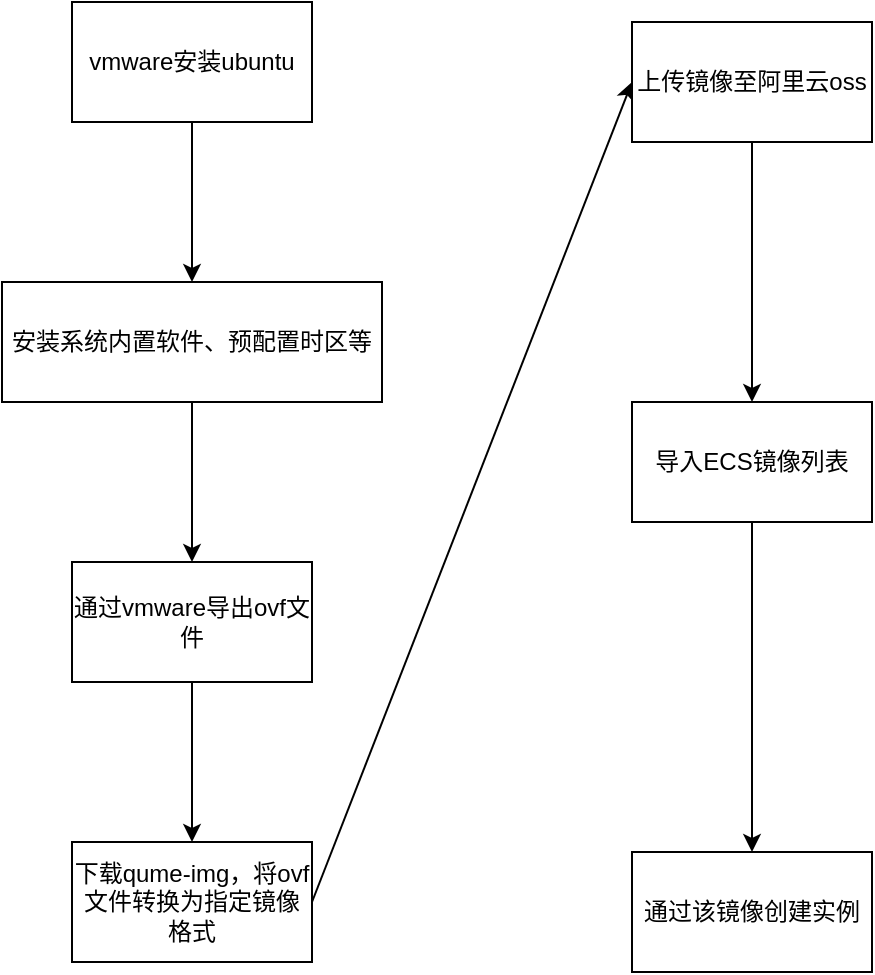 <mxfile>
    <diagram id="jVqZX-fACafFLlvB1s7Z" name="第 1 页">
        <mxGraphModel dx="1720" dy="1139" grid="1" gridSize="10" guides="1" tooltips="1" connect="1" arrows="1" fold="1" page="1" pageScale="1" pageWidth="827" pageHeight="1169" math="0" shadow="0">
            <root>
                <mxCell id="0"/>
                <mxCell id="1" parent="0"/>
                <mxCell id="4" value="" style="edgeStyle=none;html=1;" parent="1" source="2" target="3" edge="1">
                    <mxGeometry relative="1" as="geometry"/>
                </mxCell>
                <mxCell id="2" value="vmware安装ubuntu" style="rounded=0;whiteSpace=wrap;html=1;" parent="1" vertex="1">
                    <mxGeometry x="110" y="100" width="120" height="60" as="geometry"/>
                </mxCell>
                <mxCell id="6" value="" style="edgeStyle=none;html=1;" parent="1" source="3" target="5" edge="1">
                    <mxGeometry relative="1" as="geometry"/>
                </mxCell>
                <mxCell id="3" value="安装系统内置软件、预配置时区等" style="rounded=0;whiteSpace=wrap;html=1;" parent="1" vertex="1">
                    <mxGeometry x="75" y="240" width="190" height="60" as="geometry"/>
                </mxCell>
                <mxCell id="8" value="" style="edgeStyle=none;html=1;" parent="1" source="5" target="7" edge="1">
                    <mxGeometry relative="1" as="geometry"/>
                </mxCell>
                <mxCell id="5" value="通过vmware导出ovf文件" style="whiteSpace=wrap;html=1;rounded=0;" parent="1" vertex="1">
                    <mxGeometry x="110" y="380" width="120" height="60" as="geometry"/>
                </mxCell>
                <mxCell id="10" style="edgeStyle=none;html=1;exitX=1;exitY=0.5;exitDx=0;exitDy=0;entryX=0;entryY=0.5;entryDx=0;entryDy=0;" parent="1" source="7" target="9" edge="1">
                    <mxGeometry relative="1" as="geometry"/>
                </mxCell>
                <mxCell id="7" value="下载qume-img，将ovf文件转换为指定镜像格式" style="whiteSpace=wrap;html=1;rounded=0;" parent="1" vertex="1">
                    <mxGeometry x="110" y="520" width="120" height="60" as="geometry"/>
                </mxCell>
                <mxCell id="12" value="" style="edgeStyle=none;html=1;" parent="1" source="9" target="11" edge="1">
                    <mxGeometry relative="1" as="geometry"/>
                </mxCell>
                <mxCell id="9" value="上传镜像至阿里云oss" style="whiteSpace=wrap;html=1;" parent="1" vertex="1">
                    <mxGeometry x="390" y="110" width="120" height="60" as="geometry"/>
                </mxCell>
                <mxCell id="14" value="" style="edgeStyle=none;html=1;" parent="1" source="11" target="13" edge="1">
                    <mxGeometry relative="1" as="geometry"/>
                </mxCell>
                <mxCell id="11" value="导入ECS镜像列表" style="whiteSpace=wrap;html=1;" parent="1" vertex="1">
                    <mxGeometry x="390" y="300" width="120" height="60" as="geometry"/>
                </mxCell>
                <mxCell id="13" value="通过该镜像创建实例" style="whiteSpace=wrap;html=1;" parent="1" vertex="1">
                    <mxGeometry x="390" y="525" width="120" height="60" as="geometry"/>
                </mxCell>
            </root>
        </mxGraphModel>
    </diagram>
</mxfile>
